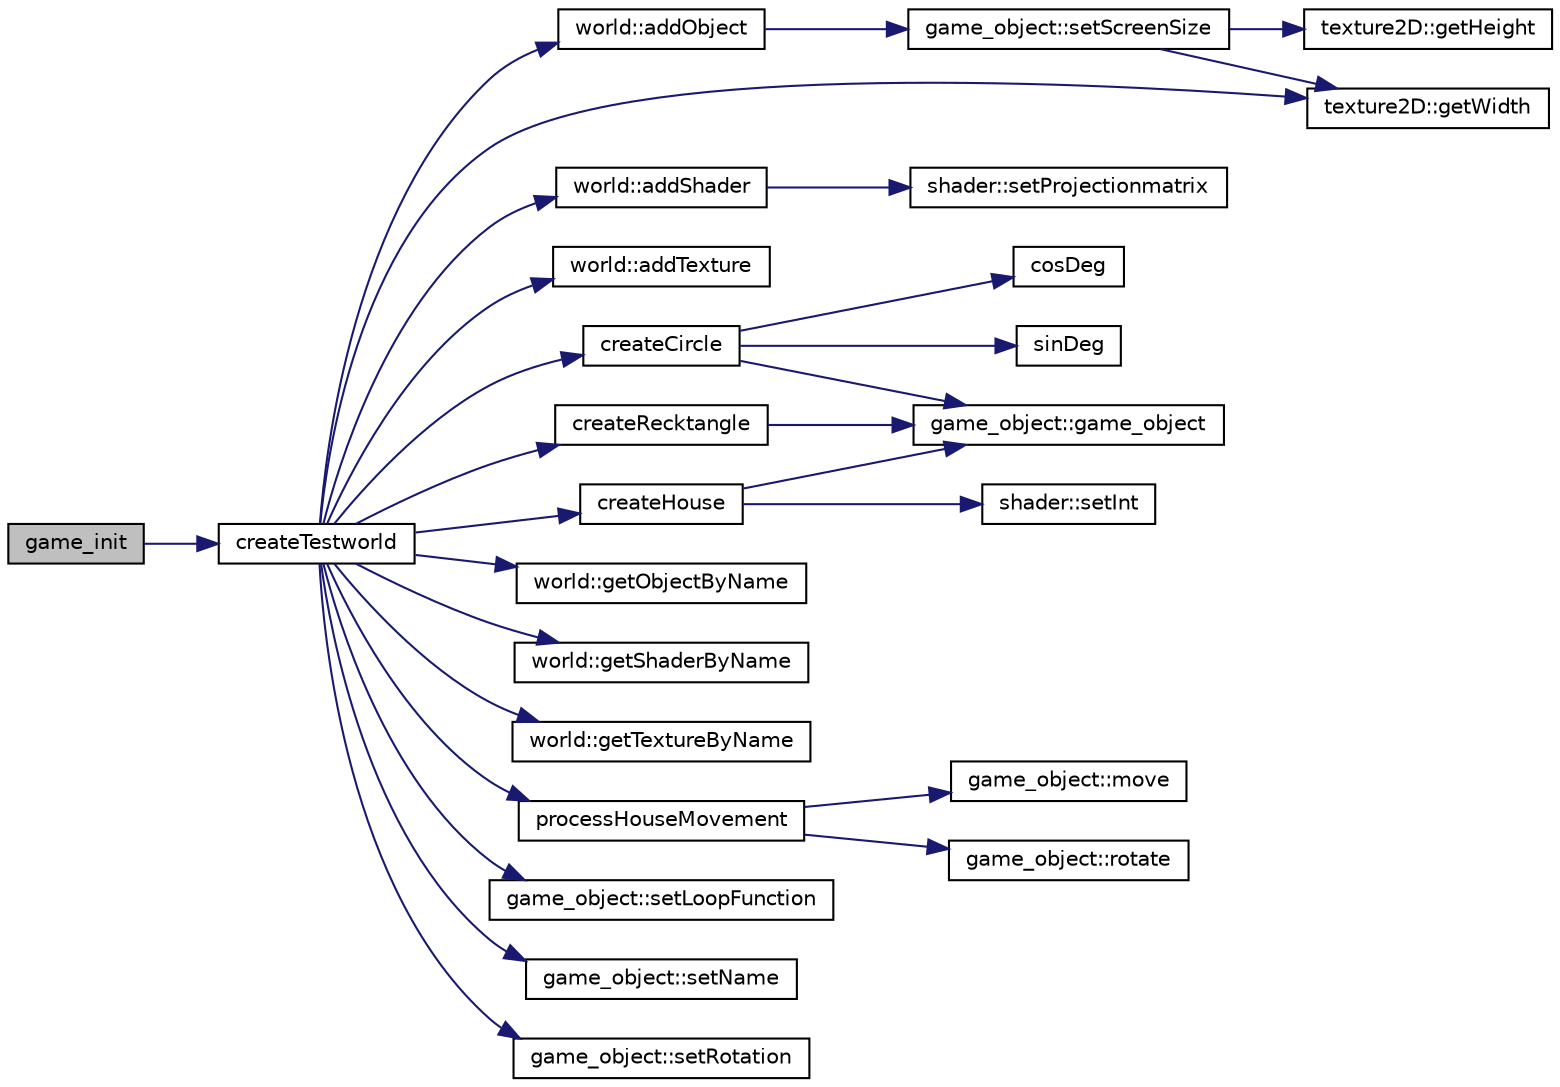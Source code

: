 digraph "game_init"
{
  edge [fontname="Helvetica",fontsize="10",labelfontname="Helvetica",labelfontsize="10"];
  node [fontname="Helvetica",fontsize="10",shape=record];
  rankdir="LR";
  Node24 [label="game_init",height=0.2,width=0.4,color="black", fillcolor="grey75", style="filled", fontcolor="black"];
  Node24 -> Node25 [color="midnightblue",fontsize="10",style="solid",fontname="Helvetica"];
  Node25 [label="createTestworld",height=0.2,width=0.4,color="black", fillcolor="white", style="filled",URL="$game_8cpp.html#a5897b44dab9c9675d0f803d0b537e7af"];
  Node25 -> Node26 [color="midnightblue",fontsize="10",style="solid",fontname="Helvetica"];
  Node26 [label="world::addObject",height=0.2,width=0.4,color="black", fillcolor="white", style="filled",URL="$classworld.html#a2195eb8a4f160b3906c1bd7d8607547d",tooltip="The addObject function will add an object to the world. "];
  Node26 -> Node27 [color="midnightblue",fontsize="10",style="solid",fontname="Helvetica"];
  Node27 [label="game_object::setScreenSize",height=0.2,width=0.4,color="black", fillcolor="white", style="filled",URL="$classgame__object.html#a66cd18cc3e5ffb6c68af4437b6f9a89d",tooltip="Sets the screen size to let the object scale the texture correctly. "];
  Node27 -> Node28 [color="midnightblue",fontsize="10",style="solid",fontname="Helvetica"];
  Node28 [label="texture2D::getWidth",height=0.2,width=0.4,color="black", fillcolor="white", style="filled",URL="$classtexture2_d.html#acb3f2be669d39bdf5a679096c7ca6a78",tooltip="This function retruns the width of the texture. "];
  Node27 -> Node29 [color="midnightblue",fontsize="10",style="solid",fontname="Helvetica"];
  Node29 [label="texture2D::getHeight",height=0.2,width=0.4,color="black", fillcolor="white", style="filled",URL="$classtexture2_d.html#a0afabeffe5265277d117fa722d44d2cb",tooltip="This function retruns the height of the texture. "];
  Node25 -> Node30 [color="midnightblue",fontsize="10",style="solid",fontname="Helvetica"];
  Node30 [label="world::addShader",height=0.2,width=0.4,color="black", fillcolor="white", style="filled",URL="$classworld.html#a2f20d75856e6d0466c9cea429f67ddd0",tooltip="The addShader function will add a shader to the world. "];
  Node30 -> Node31 [color="midnightblue",fontsize="10",style="solid",fontname="Helvetica"];
  Node31 [label="shader::setProjectionmatrix",height=0.2,width=0.4,color="black", fillcolor="white", style="filled",URL="$classshader.html#a21dbee719d948037b97cf5f0a4f9964f",tooltip="This function sets the projection matrix of the shader to the given matrix. "];
  Node25 -> Node32 [color="midnightblue",fontsize="10",style="solid",fontname="Helvetica"];
  Node32 [label="world::addTexture",height=0.2,width=0.4,color="black", fillcolor="white", style="filled",URL="$classworld.html#a02f10be898f85aac50aca9a9901494a3",tooltip="The addTexture function will add a texture to the world. "];
  Node25 -> Node33 [color="midnightblue",fontsize="10",style="solid",fontname="Helvetica"];
  Node33 [label="createCircle",height=0.2,width=0.4,color="black", fillcolor="white", style="filled",URL="$game__object_8cpp.html#acffd79905408b72173decb4743360c09",tooltip="Create a Circle object. "];
  Node33 -> Node34 [color="midnightblue",fontsize="10",style="solid",fontname="Helvetica"];
  Node34 [label="cosDeg",height=0.2,width=0.4,color="black", fillcolor="white", style="filled",URL="$math_8cpp.html#ab835f10bb71611820a841ac59bb70cbc",tooltip="This function calculates a cosine with an angle in degrees. "];
  Node33 -> Node35 [color="midnightblue",fontsize="10",style="solid",fontname="Helvetica"];
  Node35 [label="sinDeg",height=0.2,width=0.4,color="black", fillcolor="white", style="filled",URL="$math_8cpp.html#ad13ed0f481aee3f3057a8b86fe05c8e6",tooltip="This function calculates a sine with an angle in degrees. "];
  Node33 -> Node36 [color="midnightblue",fontsize="10",style="solid",fontname="Helvetica"];
  Node36 [label="game_object::game_object",height=0.2,width=0.4,color="black", fillcolor="white", style="filled",URL="$classgame__object.html#a58895a96a0691163676878a26f8dfd8e",tooltip="Construct a new game object object. "];
  Node25 -> Node37 [color="midnightblue",fontsize="10",style="solid",fontname="Helvetica"];
  Node37 [label="createHouse",height=0.2,width=0.4,color="black", fillcolor="white", style="filled",URL="$game__object_8cpp.html#a7d5bbbe7951a1af8ad62b544337907ea",tooltip="Create a House object. "];
  Node37 -> Node38 [color="midnightblue",fontsize="10",style="solid",fontname="Helvetica"];
  Node38 [label="shader::setInt",height=0.2,width=0.4,color="black", fillcolor="white", style="filled",URL="$classshader.html#a96125bbfeca28ec5fe01217a8249044c",tooltip="The setInt functions set a uniform vector of the shader to given values. "];
  Node37 -> Node36 [color="midnightblue",fontsize="10",style="solid",fontname="Helvetica"];
  Node25 -> Node39 [color="midnightblue",fontsize="10",style="solid",fontname="Helvetica"];
  Node39 [label="createRecktangle",height=0.2,width=0.4,color="black", fillcolor="white", style="filled",URL="$game__object_8cpp.html#af2c710095598ad3fe70484f16f7d70bc",tooltip="Create a rectangular object. "];
  Node39 -> Node36 [color="midnightblue",fontsize="10",style="solid",fontname="Helvetica"];
  Node25 -> Node40 [color="midnightblue",fontsize="10",style="solid",fontname="Helvetica"];
  Node40 [label="world::getObjectByName",height=0.2,width=0.4,color="black", fillcolor="white", style="filled",URL="$classworld.html#a36b1dc63d7823419c9611712c36344cf",tooltip="This function returns a pointer to the first object with the given name. "];
  Node25 -> Node41 [color="midnightblue",fontsize="10",style="solid",fontname="Helvetica"];
  Node41 [label="world::getShaderByName",height=0.2,width=0.4,color="black", fillcolor="white", style="filled",URL="$classworld.html#a6828c3950208c8ae91dfbabb20ed792f",tooltip="This function returns a pointer to the first shader with the given name. "];
  Node25 -> Node42 [color="midnightblue",fontsize="10",style="solid",fontname="Helvetica"];
  Node42 [label="world::getTextureByName",height=0.2,width=0.4,color="black", fillcolor="white", style="filled",URL="$classworld.html#a069f21a4a68de2c8e9ce4758e984e2f7",tooltip="This function returns a pointer to the first texture with the given name. "];
  Node25 -> Node28 [color="midnightblue",fontsize="10",style="solid",fontname="Helvetica"];
  Node25 -> Node43 [color="midnightblue",fontsize="10",style="solid",fontname="Helvetica"];
  Node43 [label="processHouseMovement",height=0.2,width=0.4,color="black", fillcolor="white", style="filled",URL="$game_8cpp.html#a3042d3300c8ffe29e3c08604567ecf28"];
  Node43 -> Node44 [color="midnightblue",fontsize="10",style="solid",fontname="Helvetica"];
  Node44 [label="game_object::move",height=0.2,width=0.4,color="black", fillcolor="white", style="filled",URL="$classgame__object.html#ab7809a878f1503a315bcd4a82c907254",tooltip="moves the object by the specified amount "];
  Node43 -> Node45 [color="midnightblue",fontsize="10",style="solid",fontname="Helvetica"];
  Node45 [label="game_object::rotate",height=0.2,width=0.4,color="black", fillcolor="white", style="filled",URL="$classgame__object.html#a0cc8d2eb8e77399cfb33ac1f3c4d65c8",tooltip="Rotates the object by the specified amount in degrees counterclockwise. "];
  Node25 -> Node46 [color="midnightblue",fontsize="10",style="solid",fontname="Helvetica"];
  Node46 [label="game_object::setLoopFunction",height=0.2,width=0.4,color="black", fillcolor="white", style="filled",URL="$classgame__object.html#a9c3d5c1f36131a62f1f47f758e366d58",tooltip="This function sets the loop function to the given function. "];
  Node25 -> Node47 [color="midnightblue",fontsize="10",style="solid",fontname="Helvetica"];
  Node47 [label="game_object::setName",height=0.2,width=0.4,color="black", fillcolor="white", style="filled",URL="$classgame__object.html#aac12a73f0b9fd6d8fca8a10912e5a7d0",tooltip="This function sets the name of the game_object to the given string. "];
  Node25 -> Node48 [color="midnightblue",fontsize="10",style="solid",fontname="Helvetica"];
  Node48 [label="game_object::setRotation",height=0.2,width=0.4,color="black", fillcolor="white", style="filled",URL="$classgame__object.html#a31176a3880e578c938dca11a512f725f",tooltip="sets the objects rotation by the specified amount in degrees counterclockwise "];
}
